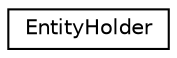 digraph "Graphical Class Hierarchy"
{
  edge [fontname="Helvetica",fontsize="10",labelfontname="Helvetica",labelfontsize="10"];
  node [fontname="Helvetica",fontsize="10",shape=record];
  rankdir="LR";
  Node1 [label="EntityHolder",height=0.2,width=0.4,color="black", fillcolor="white", style="filled",URL="$classEntityHolder.html"];
}

